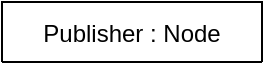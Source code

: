 <mxfile version="20.1.1" type="github">
  <diagram id="C5RBs43oDa-KdzZeNtuy" name="Page-1">
    <mxGraphModel dx="1178" dy="655" grid="1" gridSize="10" guides="1" tooltips="1" connect="1" arrows="1" fold="1" page="1" pageScale="1" pageWidth="827" pageHeight="1169" math="0" shadow="0">
      <root>
        <mxCell id="WIyWlLk6GJQsqaUBKTNV-0" />
        <mxCell id="WIyWlLk6GJQsqaUBKTNV-1" parent="WIyWlLk6GJQsqaUBKTNV-0" />
        <mxCell id="D6LUJui6rwZHdAbUD2ae-0" value="Publisher : Node" style="swimlane;fontStyle=0;childLayout=stackLayout;horizontal=1;startSize=30;horizontalStack=0;resizeParent=1;resizeParentMax=0;resizeLast=0;collapsible=1;marginBottom=0;" vertex="1" collapsed="1" parent="WIyWlLk6GJQsqaUBKTNV-1">
          <mxGeometry x="80" y="310" width="130" height="30" as="geometry">
            <mxRectangle x="350" y="320" width="140" height="120" as="alternateBounds" />
          </mxGeometry>
        </mxCell>
        <mxCell id="D6LUJui6rwZHdAbUD2ae-1" value="Item 1" style="text;strokeColor=none;fillColor=none;align=left;verticalAlign=middle;spacingLeft=4;spacingRight=4;overflow=hidden;points=[[0,0.5],[1,0.5]];portConstraint=eastwest;rotatable=0;" vertex="1" parent="D6LUJui6rwZHdAbUD2ae-0">
          <mxGeometry y="30" width="140" height="30" as="geometry" />
        </mxCell>
        <mxCell id="D6LUJui6rwZHdAbUD2ae-2" value="Item 2" style="text;strokeColor=none;fillColor=none;align=left;verticalAlign=middle;spacingLeft=4;spacingRight=4;overflow=hidden;points=[[0,0.5],[1,0.5]];portConstraint=eastwest;rotatable=0;" vertex="1" parent="D6LUJui6rwZHdAbUD2ae-0">
          <mxGeometry y="60" width="140" height="30" as="geometry" />
        </mxCell>
        <mxCell id="D6LUJui6rwZHdAbUD2ae-3" value="Item 3" style="text;strokeColor=none;fillColor=none;align=left;verticalAlign=middle;spacingLeft=4;spacingRight=4;overflow=hidden;points=[[0,0.5],[1,0.5]];portConstraint=eastwest;rotatable=0;" vertex="1" parent="D6LUJui6rwZHdAbUD2ae-0">
          <mxGeometry y="90" width="140" height="30" as="geometry" />
        </mxCell>
      </root>
    </mxGraphModel>
  </diagram>
</mxfile>
